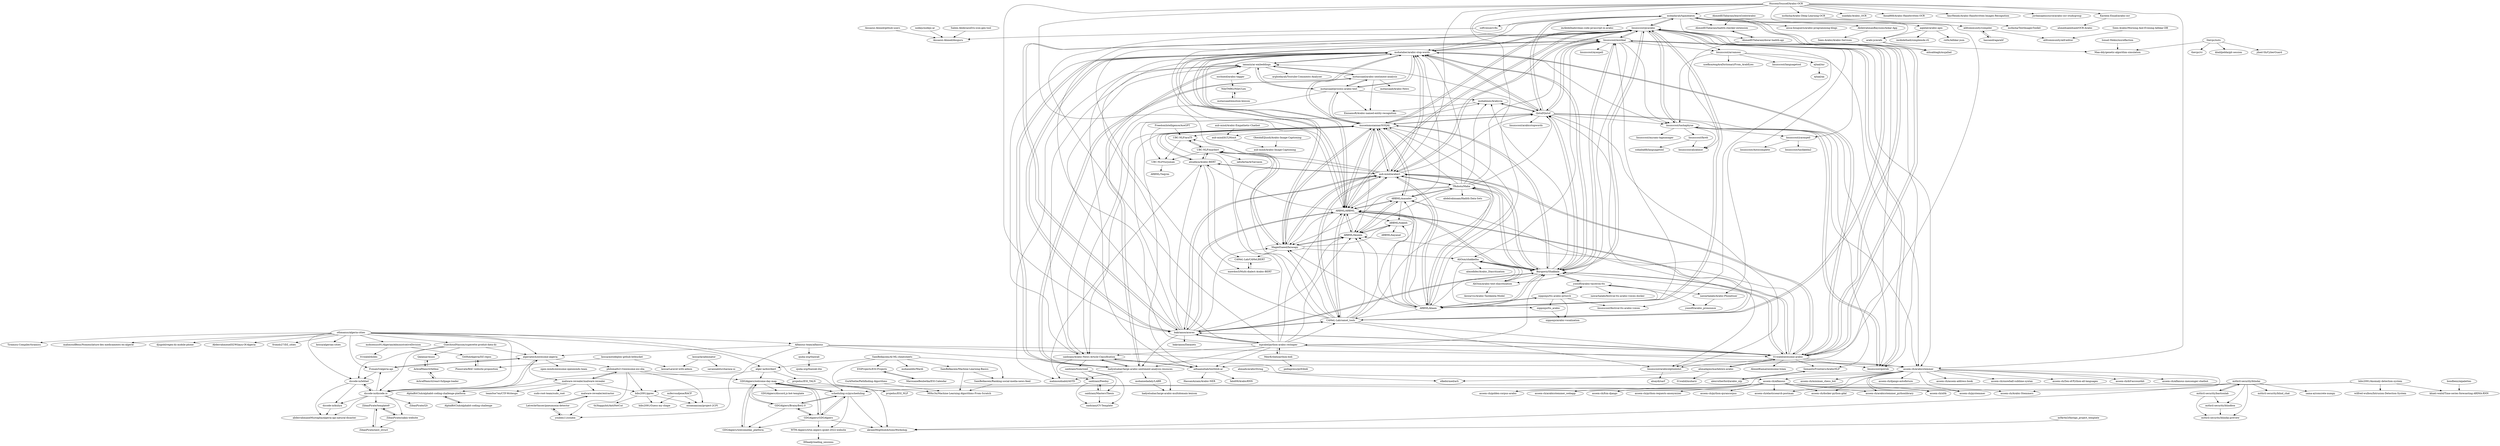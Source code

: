 digraph G {
"softvenue/i18n" -> "Aissaoui-Ahmed/docguru"
"motazsaad/arabic-sentiment-analysis" -> "iamaziz/ar-embeddings"
"motazsaad/arabic-sentiment-analysis" -> "hadyelsahar/large-arabic-sentiment-analysis-resouces"
"motazsaad/arabic-sentiment-analysis" -> "motazsaad/Arabic-News"
"motazsaad/arabic-sentiment-analysis" -> "EmnamoR/Arabic-named-entity-recognition"
"motazsaad/arabic-sentiment-analysis" -> "motazsaad/process-arabic-text"
"Fcmam5/algeria-api" -> "algeriatech/awesome-algeria"
"Fcmam5/algeria-api" -> "dzcode-io/leblad"
"linuxscout/pyarabic" -> "linuxscout/mishkal"
"linuxscout/pyarabic" -> "mohataher/arabic-stop-words"
"linuxscout/pyarabic" -> "01walid/awesome-arabic"
"linuxscout/pyarabic" -> "linuxscout/tashaphyne"
"linuxscout/pyarabic" -> "aub-mind/arabert"
"linuxscout/pyarabic" -> "ARBML/ARBML"
"linuxscout/pyarabic" -> "husseinmozannar/SOQAL"
"linuxscout/pyarabic" -> "CAMeL-Lab/camel_tools"
"linuxscout/pyarabic" -> "Barqawiz/Shakkala"
"linuxscout/pyarabic" -> "linuxscout/qutrub"
"linuxscout/pyarabic" -> "bakrianoo/aravec"
"linuxscout/pyarabic" -> "ARBML/klaam"
"linuxscout/pyarabic" -> "mobadarah/tajmeeaton"
"linuxscout/pyarabic" -> "linuxscout/arramooz"
"linuxscout/pyarabic" -> "adhaamehab/textblob-ar"
"husseinmozannar/SOQAL" -> "aub-mind/arabert"
"husseinmozannar/SOQAL" -> "alisafaya/Arabic-BERT"
"husseinmozannar/SOQAL" -> "Qutuf/Qutuf"
"husseinmozannar/SOQAL" -> "mohataher/arabic-stop-words"
"husseinmozannar/SOQAL" -> "Barqawiz/Shakkala"
"husseinmozannar/SOQAL" -> "mohabmes/Arabycia"
"husseinmozannar/SOQAL" -> "MagedSaeed/farasapy"
"husseinmozannar/SOQAL" -> "ARBML/ARBML"
"husseinmozannar/SOQAL" -> "aub-mind/hULMonA"
"husseinmozannar/SOQAL" -> "linuxscout/pyarabic"
"husseinmozannar/SOQAL" -> "saidziani/Arabic-News-Article-Classification"
"husseinmozannar/SOQAL" -> "motazsaad/process-arabic-text"
"husseinmozannar/SOQAL" -> "ARBML/tkseem"
"husseinmozannar/SOQAL" -> "ARBML/masader"
"husseinmozannar/SOQAL" -> "UBC-NLP/araT5"
"linuxscout/mishkal" -> "linuxscout/pyarabic"
"linuxscout/mishkal" -> "linuxscout/qutrub"
"linuxscout/mishkal" -> "Barqawiz/Shakkala"
"linuxscout/mishkal" -> "AliOsm/arabic-text-diacritization"
"linuxscout/mishkal" -> "linuxscout/tashaphyne"
"linuxscout/mishkal" -> "linuxscout/yaraspell"
"linuxscout/mishkal" -> "Qutuf/Qutuf"
"linuxscout/mishkal" -> "linuxscout/ayaspell"
"linuxscout/mishkal" -> "AliOsm/shakkelha"
"linuxscout/mishkal" -> "mohataher/arabic-stop-words"
"linuxscout/mishkal" -> "ARBML/ARBML"
"linuxscout/mishkal" -> "linuxscout/arramooz"
"linuxscout/mishkal" -> "assem-ch/arabicstemmer"
"linuxscout/mishkal" -> "linuxscout/festival-tts-arabic-voices"
"linuxscout/mishkal" -> "nawarhalabi/Arabic-Phonetiser"
"Barqawiz/Shakkala" -> "AliOsm/shakkelha"
"Barqawiz/Shakkala" -> "mohataher/arabic-stop-words"
"Barqawiz/Shakkala" -> "husseinmozannar/SOQAL"
"Barqawiz/Shakkala" -> "Qutuf/Qutuf"
"Barqawiz/Shakkala" -> "ARBML/ARBML"
"Barqawiz/Shakkala" -> "AliOsm/arabic-text-diacritization"
"Barqawiz/Shakkala" -> "linuxscout/mishkal"
"Barqawiz/Shakkala" -> "yoosif0/arabic-tacotron-tts"
"Barqawiz/Shakkala" -> "01walid/awesome-arabic"
"Barqawiz/Shakkala" -> "linuxscout/pyarabic"
"Barqawiz/Shakkala" -> "mohabmes/Arabycia"
"Barqawiz/Shakkala" -> "bakrianoo/aravec"
"Barqawiz/Shakkala" -> "ARBML/klaam"
"Barqawiz/Shakkala" -> "aub-mind/arabert"
"Barqawiz/Shakkala" -> "TRoboto/Maha"
"adhaamehab/textblob-ar" -> "saidziani/Arabic-News-Article-Classification"
"adhaamehab/textblob-ar" -> "HassanAzzam/Arabic-NER"
"adhaamehab/textblob-ar" -> "fahd09/ArabicRNN"
"ARBML/ARBML" -> "aub-mind/arabert"
"ARBML/ARBML" -> "CAMeL-Lab/camel_tools"
"ARBML/ARBML" -> "ARBML/tkseem"
"ARBML/ARBML" -> "ARBML/masader"
"ARBML/ARBML" -> "bakrianoo/aravec"
"ARBML/ARBML" -> "husseinmozannar/SOQAL"
"ARBML/ARBML" -> "mohataher/arabic-stop-words"
"ARBML/ARBML" -> "Barqawiz/Shakkala"
"ARBML/ARBML" -> "01walid/awesome-arabic"
"ARBML/ARBML" -> "ARBML/klaam"
"ARBML/ARBML" -> "linuxscout/pyarabic"
"ARBML/ARBML" -> "MagedSaeed/farasapy"
"ARBML/ARBML" -> "ARBML/tnkeeh"
"ARBML/ARBML" -> "alisafaya/Arabic-BERT"
"ARBML/ARBML" -> "linuxscout/mishkal"
"CAMeL-Lab/camel_tools" -> "aub-mind/arabert"
"CAMeL-Lab/camel_tools" -> "ARBML/ARBML"
"CAMeL-Lab/camel_tools" -> "bakrianoo/aravec"
"CAMeL-Lab/camel_tools" -> "linuxscout/pyarabic"
"CAMeL-Lab/camel_tools" -> "MagedSaeed/farasapy"
"CAMeL-Lab/camel_tools" -> "mohataher/arabic-stop-words"
"CAMeL-Lab/camel_tools" -> "ARBML/tkseem"
"CAMeL-Lab/camel_tools" -> "ARBML/masader"
"CAMeL-Lab/camel_tools" -> "husseinmozannar/SOQAL"
"CAMeL-Lab/camel_tools" -> "Qutuf/Qutuf"
"CAMeL-Lab/camel_tools" -> "01walid/awesome-arabic"
"CAMeL-Lab/camel_tools" -> "Barqawiz/Shakkala"
"CAMeL-Lab/camel_tools" -> "linuxscout/arabicnlptoolslist"
"CAMeL-Lab/camel_tools" -> "linuxscout/mishkal"
"CAMeL-Lab/camel_tools" -> "UBC-NLP/marbert"
"philomath213/awesome-esi-sba" -> "malware-revealer/malware-revealer"
"philomath213/awesome-esi-sba" -> "bibs2091/pprec"
"philomath213/awesome-esi-sba" -> "ossamaazzaz/project-2CPI"
"philomath213/awesome-esi-sba" -> "youben11/youbix"
"philomath213/awesome-esi-sba" -> "GDGAlgiers/welcome-day-map"
"kossa/laradminator" -> "kossa/Laravel-with-admin"
"kossa/laradminator" -> "savannabits/charaza-ui" ["e"=1]
"linuxscout/arabicnlptoolslist" -> "alsaydi/sarf"
"bakrianoo/aravec" -> "aub-mind/arabert"
"bakrianoo/aravec" -> "mohataher/arabic-stop-words"
"bakrianoo/aravec" -> "ARBML/ARBML"
"bakrianoo/aravec" -> "CAMeL-Lab/camel_tools"
"bakrianoo/aravec" -> "iamaziz/ar-embeddings"
"bakrianoo/aravec" -> "linuxscout/pyarabic"
"bakrianoo/aravec" -> "Barqawiz/Shakkala"
"bakrianoo/aravec" -> "husseinmozannar/SOQAL"
"bakrianoo/aravec" -> "ARBML/tkseem"
"bakrianoo/aravec" -> "MagedSaeed/farasapy"
"bakrianoo/aravec" -> "01walid/awesome-arabic"
"bakrianoo/aravec" -> "hadyelsahar/large-arabic-sentiment-analysis-resouces"
"bakrianoo/aravec" -> "alisafaya/Arabic-BERT"
"bakrianoo/aravec" -> "mpcabd/python-arabic-reshaper"
"bakrianoo/aravec" -> "bakrianoo/Datasets"
"ObeidaElJundi/Arabic-Image-Captioning" -> "aub-mind/Arabic-Image-Captioning"
"AliOsm/shakkelha" -> "AliOsm/arabic-text-diacritization"
"AliOsm/shakkelha" -> "almodhfer/Arabic_Diacritization"
"AliOsm/shakkelha" -> "Barqawiz/Shakkala"
"AliOsm/shakkelha" -> "nipponjo/tts_arabic"
"yoosif0/arabic-tacotron-tts" -> "nawarhalabi/Arabic-Phonetiser"
"yoosif0/arabic-tacotron-tts" -> "nipponjo/tts-arabic-pytorch"
"yoosif0/arabic-tacotron-tts" -> "yoosif0/arabic_pronounce"
"yoosif0/arabic-tacotron-tts" -> "Barqawiz/Shakkala"
"yoosif0/arabic-tacotron-tts" -> "nawarhalabi/festival-tts-arabic-voices-docker"
"alexrutherford/arabic_nlp" -> "SemanticFrontiers/ArabicNLP"
"saidziani/Sumrized" -> "saidziani/MastersThesis"
"saidziani/Sumrized" -> "saidziani/CV-Template"
"saidziani/Sumrized" -> "saidziani/Feedny"
"saidziani/MastersThesis" -> "saidziani/CV-Template"
"saidziani/MastersThesis" -> "saidziani/Feedny"
"mohabmes/Arabycia" -> "Qutuf/Qutuf"
"mohabmes/Arabycia" -> "EmnamoR/Arabic-named-entity-recognition"
"AliOsm/arabic-text-diacritization" -> "AliOsm/shakkelha"
"AliOsm/arabic-text-diacritization" -> "Anwarvic/Arabic-Tashkeela-Model"
"ejtaal/mr" -> "ejtaal/aa"
"youben11/youbix" -> "LatrecheYasser/pneumonia-detector"
"saidziani/Arabic-News-Article-Classification" -> "adhaamehab/textblob-ar"
"saidziani/Arabic-News-Article-Classification" -> "saidziani/Sumrized"
"saidziani/Arabic-News-Article-Classification" -> "iamaziz/ar-embeddings"
"saidziani/Arabic-News-Article-Classification" -> "hadyelsahar/large-arabic-sentiment-analysis-resouces"
"saidziani/Arabic-News-Article-Classification" -> "saidziani/Feedny"
"aub-mind/hULMonA" -> "aub-mind/Arabic-Image-Captioning"
"Qutuf/Qutuf" -> "mohabmes/Arabycia"
"Qutuf/Qutuf" -> "husseinmozannar/SOQAL"
"Qutuf/Qutuf" -> "Barqawiz/Shakkala"
"Qutuf/Qutuf" -> "linuxscout/arabicstopwords"
"Qutuf/Qutuf" -> "mohataher/arabic-stop-words"
"Qutuf/Qutuf" -> "linuxscout/tashaphyne"
"Qutuf/Qutuf" -> "saidziani/Arabic-News-Article-Classification"
"Qutuf/Qutuf" -> "iamaziz/ar-embeddings"
"Qutuf/Qutuf" -> "linuxscout/arabicnlptoolslist"
"Qutuf/Qutuf" -> "linuxscout/qutrub"
"Qutuf/Qutuf" -> "linuxscout/mishkal"
"Qutuf/Qutuf" -> "SemanticFrontiers/ArabicNLP"
"Qutuf/Qutuf" -> "adhaamehab/textblob-ar"
"Qutuf/Qutuf" -> "mobadarah/tajmeeaton"
"saidziani/Feedny" -> "saidziani/MastersThesis"
"saidziani/Feedny" -> "saidziani/CV-Template"
"malware-revealer/malware-revealer" -> "philomath213/awesome-esi-sba"
"malware-revealer/malware-revealer" -> "malware-revealer/extractor"
"malware-revealer/malware-revealer" -> "sudo-root-team/sudo_root"
"malware-revealer/malware-revealer" -> "bibs2091/pprec"
"malware-revealer/malware-revealer" -> "AlphaBitClub/alphabit-coding-challenge-platform"
"malware-revealer/malware-revealer" -> "team0se7en/CTF-Writeups" ["e"=1]
"hassandraga/alif" -> "alifcommunity/compiler"
"LatrecheYasser/pneumonia-detector" -> "malware-revealer/extractor"
"LatrecheYasser/pneumonia-detector" -> "youben11/youbix"
"aub-mind/arabert" -> "husseinmozannar/SOQAL"
"aub-mind/arabert" -> "ARBML/ARBML"
"aub-mind/arabert" -> "CAMeL-Lab/camel_tools"
"aub-mind/arabert" -> "bakrianoo/aravec"
"aub-mind/arabert" -> "mohataher/arabic-stop-words"
"aub-mind/arabert" -> "MagedSaeed/farasapy"
"aub-mind/arabert" -> "alisafaya/Arabic-BERT"
"aub-mind/arabert" -> "linuxscout/pyarabic"
"aub-mind/arabert" -> "UBC-NLP/marbert"
"aub-mind/arabert" -> "TRoboto/Maha"
"aub-mind/arabert" -> "UBC-NLP/araT5"
"aub-mind/arabert" -> "Barqawiz/Shakkala"
"aub-mind/arabert" -> "ARBML/klaam"
"aub-mind/arabert" -> "01walid/awesome-arabic"
"aub-mind/arabert" -> "Qutuf/Qutuf"
"HusseinYoussef/Arabic-OCR" -> "msfasha/Arabic-Deep-Learning-OCR"
"HusseinYoussef/Arabic-OCR" -> "Kareem-Emad/arabic-ocr"
"HusseinYoussef/Arabic-OCR" -> "maidaly/Arabic_OCR"
"HusseinYoussef/Arabic-OCR" -> "ARBML/ARBML"
"HusseinYoussef/Arabic-OCR" -> "Anna868/Arabic-Handwritten-OCR"
"HusseinYoussef/Arabic-OCR" -> "bakrianoo/aravec"
"HusseinYoussef/Arabic-OCR" -> "01walid/awesome-arabic"
"HusseinYoussef/Arabic-OCR" -> "AmrHendy/Arabic-Handwritten-Images-Recognition"
"HusseinYoussef/Arabic-OCR" -> "aub-mind/arabert"
"HusseinYoussef/Arabic-OCR" -> "mobadarah/tajmeeaton"
"HusseinYoussef/Arabic-OCR" -> "jordanopensource/arabic-ocr-studygroup"
"HusseinYoussef/Arabic-OCR" -> "ARBML/klaam"
"HusseinYoussef/Arabic-OCR" -> "linuxscout/mishkal"
"HusseinYoussef/Arabic-OCR" -> "assem-ch/arabicstemmer"
"AlphaBitClub/alphabit-coding-challenge" -> "AlphaBitClub/alphabit-coding-challenge-platform"
"AlphaBitClub/alphabit-coding-challenge-platform" -> "AlphaBitClub/alphabit-coding-challenge"
"othmanus/algeria-cities" -> "algeriatech/awesome-algeria"
"othmanus/algeria-cities" -> "dzcode-io/dzcode.io"
"othmanus/algeria-cities" -> "Fcmam5/algeria-api"
"othmanus/algeria-cities" -> "mohsenuss91/AlgerianAdministrativeDivision"
"othmanus/algeria-cities" -> "alger-ia/dziribert"
"othmanus/algeria-cities" -> "dzcode-io/leblad"
"othmanus/algeria-cities" -> "GuechoudNassim/superette-produit-data-dz"
"othmanus/algeria-cities" -> "Alfanous-team/alfanous"
"othmanus/algeria-cities" -> "Tiramisu-Compiler/tiramisu" ["e"=1]
"othmanus/algeria-cities" -> "mahmoudBens/Nomenclature-des-medicaments-en-algerie"
"othmanus/algeria-cities" -> "djugold/regex-dz-mobile-phone"
"othmanus/algeria-cities" -> "AbderrahmeneDZ/Wilaya-Of-Algeria"
"othmanus/algeria-cities" -> "fromdz27/DZ_cities"
"othmanus/algeria-cities" -> "scheduling-cc/pyscheduling"
"othmanus/algeria-cities" -> "kossa/algerian-cities"
"linuxscout/fareh" -> "sohaibafifi/languagetool"
"linuxscout/fareh" -> "linuxscout/alyahmor"
"mohsenuss91/AlgerianAdministrativeDivision" -> "01walid/dzlibs"
"mohsenuss91/AlgerianAdministrativeDivision" -> "GitHubAlgeria/DZ-repos"
"kossa/autodeploy-github-bitbucket" -> "Pinnovate/BAC-website-proposition"
"kossa/autodeploy-github-bitbucket" -> "kossa/Laravel-with-admin"
"Ismail-Mekni/mxreflection" -> "Maa-ddy/genetic-algorithm-simulation"
"alifcommunity/compiler" -> "hassandraga/alif"
"alifcommunity/compiler" -> "alifcommunity/alif-editor"
"MagedSaeed/farasapy" -> "ARBML/tkseem"
"MagedSaeed/farasapy" -> "UBC-NLP/marbert"
"MagedSaeed/farasapy" -> "husseinmozannar/SOQAL"
"MagedSaeed/farasapy" -> "aub-mind/arabert"
"MagedSaeed/farasapy" -> "ARBML/tnkeeh"
"MagedSaeed/farasapy" -> "mohataher/arabic-stop-words"
"MagedSaeed/farasapy" -> "CAMeL-Lab/CAMeLBERT"
"MagedSaeed/farasapy" -> "AliOsm/shakkelha"
"ARBML/tkseem" -> "ARBML/tnkeeh"
"ARBML/tkseem" -> "MagedSaeed/farasapy"
"ARBML/tkseem" -> "ARBML/ARBML"
"ARBML/tkseem" -> "ARBML/masader"
"mawdoo3/Multi-dialect-Arabic-BERT" -> "CAMeL-Lab/CAMeLBERT"
"dzcode-io/dzcode.io" -> "dzcode-io/leblad"
"dzcode-io/dzcode.io" -> "dzcode-io/kuliya"
"dzcode-io/dzcode.io" -> "ZibanPirate/l2t"
"dzcode-io/dzcode.io" -> "ZibanPirate/zakiii-website"
"dzcode-io/dzcode.io" -> "Fcmam5/algeria-api"
"dzcode-io/dzcode.io" -> "ZibanPirate/template9"
"dzcode-io/dzcode.io" -> "abderrahmaneMustapha/algeria-api-natural-disaster"
"dzcode-io/dzcode.io" -> "algeriatech/awesome-algeria"
"bibs2091/Anomaly-detection-system" -> "khiati-walid/Time-series-forecasting-ARIMA-RNN"
"bibs2091/Anomaly-detection-system" -> "bibs2091/pprec"
"bibs2091/Anomaly-detection-system" -> "wilfred-wulbou/Intrusion-Detection-System"
"dzcode-io/leblad" -> "abderrahmaneMustapha/algeria-api-natural-disaster"
"dzcode-io/leblad" -> "dzcode-io/dzcode.io"
"dzcode-io/leblad" -> "dzcode-io/kuliya"
"alisafaya/Arabic-BERT" -> "husseinmozannar/SOQAL"
"alisafaya/Arabic-BERT" -> "mawdoo3/Multi-dialect-Arabic-BERT"
"alisafaya/Arabic-BERT" -> "aub-mind/arabert"
"alisafaya/Arabic-BERT" -> "mahmoudnabil/ASTD"
"alisafaya/Arabic-BERT" -> "UBC-NLP/marbert"
"alisafaya/Arabic-BERT" -> "CAMeL-Lab/CAMeLBERT"
"ARBML/tnkeeh" -> "ARBML/tkseem"
"ARBML/tnkeeh" -> "ARBML/bayanat"
"msfasha/Arabic-Deep-Learning-OCR" -> "msfasha/TextImagesToolkit"
"AbdelrahmanBayoumi/Azkar-App" -> "Seen-Arabic/Arabic-Services"
"projeduc/ESI_TALN" -> "projeduc/ESI_NLP"
"Salem-Abderaouf/rn-icon-gen-tool" -> "Aissaoui-Ahmed/docguru"
"Kareem-Emad/arabic-ocr" -> "ahmedsaeedsaid/OCR-Arabic"
"ZibanPirate/template9" -> "ZibanPirate/nest_struct"
"ZibanPirate/template9" -> "ZibanPirate/zakiii-website"
"ahmadajmi/markdown-arabic" -> "elkebirmed/arli"
"ahmadajmi/markdown-arabic" -> "01walid/muharir" ["e"=1]
"ahmadajmi/markdown-arabic" -> "01walid/awesome-arabic"
"Aissaoui-Ahmed/github-users" -> "Aissaoui-Ahmed/docguru"
"mohamedadaly/LABR" -> "hadyelsahar/large-arabic-multidomain-lexicon"
"malware-revealer/extractor" -> "LatrecheYasser/pneumonia-detector"
"AchrafHamrit/react-fullpage-loader" -> "AchrafHamrit/tellme"
"AchrafHamrit/tellme" -> "Qalamar/muzz"
"AchrafHamrit/tellme" -> "AchrafHamrit/react-fullpage-loader"
"ZibanPirate/zakiii-website" -> "ZibanPirate/template9"
"ZibanPirate/zakiii-website" -> "ZibanPirate/nest_struct"
"Qalamar/muzz" -> "AchrafHamrit/tellme"
"TRoboto/Maha" -> "ARBML/masader"
"TRoboto/Maha" -> "aub-mind/arabert"
"TRoboto/Maha" -> "Barqawiz/Shakkala"
"TRoboto/Maha" -> "husseinmozannar/SOQAL"
"TRoboto/Maha" -> "Qutuf/Qutuf"
"TRoboto/Maha" -> "ARBML/tkseem"
"TRoboto/Maha" -> "MagedSaeed/farasapy"
"TRoboto/Maha" -> "ARBML/ARBML"
"TRoboto/Maha" -> "linuxscout/mishkal"
"TRoboto/Maha" -> "ARBML/klaam"
"TRoboto/Maha" -> "mohataher/arabic-stop-words"
"TRoboto/Maha" -> "mohabmes/Arabycia"
"TRoboto/Maha" -> "abdelrahmaan/Hadith-Data-Sets" ["e"=1]
"aqeelat/arabic-apis" -> "imAbdelhadi/simplemde-rtl"
"aqeelat/arabic-apis" -> "arabi-js/arabi"
"aqeelat/arabic-apis" -> "rn0x/Adhkar-json" ["e"=1]
"AhmedElTabarani/learnGodotArabic" -> "AhmedElTabarani/hadith-checker-extension"
"Pinnovate/BAC-website-proposition" -> "GitHubAlgeria/DZ-repos"
"ARBML/klaam" -> "nipponjo/tts-arabic-pytorch"
"ARBML/klaam" -> "ARBML/ARBML"
"ARBML/klaam" -> "ARBML/tkseem"
"ARBML/klaam" -> "yoosif0/arabic-tacotron-tts"
"ARBML/klaam" -> "linuxscout/pyarabic"
"ARBML/klaam" -> "Barqawiz/Shakkala"
"ARBML/klaam" -> "ARBML/masader"
"ARBML/klaam" -> "aub-mind/arabert"
"ARBML/klaam" -> "husseinmozannar/SOQAL"
"ARBML/klaam" -> "AliOsm/shakkelha"
"ARBML/klaam" -> "TRoboto/Maha"
"ARBML/klaam" -> "CAMeL-Lab/camel_tools"
"ARBML/klaam" -> "MagedSaeed/farasapy"
"ARBML/klaam" -> "ARBML/tnkeeh"
"ARBML/klaam" -> "linuxscout/mishkal"
"mobadarah/tajmeeaton" -> "arabi-js/arabi"
"mobadarah/tajmeeaton" -> "01walid/awesome-arabic"
"mobadarah/tajmeeaton" -> "aissa-bouguern/arabic-programming-blogs"
"mobadarah/tajmeeaton" -> "AbdelrahmanBayoumi/Azkar-App"
"mobadarah/tajmeeaton" -> "Qutuf/Qutuf"
"mobadarah/tajmeeaton" -> "linuxscout/pyarabic"
"mobadarah/tajmeeaton" -> "aqeelat/arabic-apis"
"mobadarah/tajmeeaton" -> "AhmedElTabarani/hadith-checker-extension"
"mobadarah/tajmeeaton" -> "AhmedElTabarani/dorar-hadith-api"
"mobadarah/tajmeeaton" -> "softvenue/i18n"
"mobadarah/tajmeeaton" -> "ARBML/ARBML"
"mobadarah/tajmeeaton" -> "mhsabbagh/mujallad"
"mobadarah/tajmeeaton" -> "alifcommunity/compiler"
"mobadarah/tajmeeaton" -> "mohataher/arabic-stop-words"
"mobadarah/tajmeeaton" -> "imAbdelhadi/clean-code-javascript-in-arabic"
"UBC-NLP/marbert" -> "UBC-NLP/araT5"
"UBC-NLP/marbert" -> "MagedSaeed/farasapy"
"UBC-NLP/marbert" -> "iabufarha/ArSarcasm"
"UBC-NLP/marbert" -> "UBC-NLP/turjuman"
"UBC-NLP/marbert" -> "alisafaya/Arabic-BERT"
"miferroudjene/RACF" -> "ossamaazzaz/project-2CPI"
"miferroudjene/RACF" -> "bibs2091/Guess-my-shape"
"CAMeL-Lab/CAMeLBERT" -> "mawdoo3/Multi-dialect-Arabic-BERT"
"ARBML/masader" -> "ARBML/ARBML"
"ARBML/masader" -> "ARBML/tkseem"
"ARBML/masader" -> "linuxscout/arabicnlptoolslist"
"ARBML/masader" -> "TRoboto/Maha"
"ARBML/masader" -> "husseinmozannar/SOQAL"
"ARBML/masader" -> "mohataher/arabic-stop-words"
"ARBML/masader" -> "ARBML/tnkeeh"
"bibs2091/pprec" -> "ossamaazzaz/project-2CPI"
"bibs2091/pprec" -> "bibs2091/Guess-my-shape"
"bibs2091/pprec" -> "th3happybit/AntiNetCut"
"nawarhalabi/Arabic-Phonetiser" -> "yoosif0/arabic_pronounce"
"hadyelsahar/large-arabic-sentiment-analysis-resouces" -> "iamaziz/ar-embeddings"
"hadyelsahar/large-arabic-sentiment-analysis-resouces" -> "mohamedadaly/LABR"
"hadyelsahar/large-arabic-sentiment-analysis-resouces" -> "hadyelsahar/large-arabic-multidomain-lexicon"
"hadyelsahar/large-arabic-sentiment-analysis-resouces" -> "mahmoudnabil/ASTD"
"hadyelsahar/large-arabic-sentiment-analysis-resouces" -> "motazsaad/arabic-sentiment-analysis"
"hadyelsahar/large-arabic-sentiment-analysis-resouces" -> "mohataher/arabic-stop-words"
"hadyelsahar/large-arabic-sentiment-analysis-resouces" -> "saidziani/Arabic-News-Article-Classification"
"arabi-js/arabi" -> "Maa-ddy/genetic-algorithm-simulation"
"arabi-js/arabi" -> "mhsabbagh/mujallad"
"bondbenz/aipalettes" -> "khiati-walid/Time-series-forecasting-ARIMA-RNN"
"aub-mind/Arabic-Empathetic-Chatbot" -> "aub-mind/hULMonA"
"linuxscout/yaraspell" -> "linuxscout/tashkeela2"
"linuxscout/yaraspell" -> "linuxscout/Autocomplete"
"nodejs/nodejs-ar" -> "Aissaoui-Ahmed/docguru"
"dzcode-io/kuliya" -> "abderrahmaneMustapha/algeria-api-natural-disaster"
"01walid/awesome-arabic" -> "linuxscout/pyarabic"
"01walid/awesome-arabic" -> "mohataher/arabic-stop-words"
"01walid/awesome-arabic" -> "assem-ch/arabicstemmer"
"01walid/awesome-arabic" -> "ARBML/ARBML"
"01walid/awesome-arabic" -> "mobadarah/tajmeeaton"
"01walid/awesome-arabic" -> "Barqawiz/Shakkala"
"01walid/awesome-arabic" -> "ahmadajmi/markdown-arabic"
"01walid/awesome-arabic" -> "SemanticFrontiers/ArabicNLP"
"01walid/awesome-arabic" -> "linuxscout/arabicnlptoolslist"
"01walid/awesome-arabic" -> "linuxscout/qutrub"
"01walid/awesome-arabic" -> "AhmedKamal/awesome-Islam" ["e"=1]
"01walid/awesome-arabic" -> "bakrianoo/aravec"
"01walid/awesome-arabic" -> "aub-mind/arabert"
"01walid/awesome-arabic" -> "mpcabd/python-arabic-reshaper"
"01walid/awesome-arabic" -> "ARBML/tkseem"
"mithril-security/blindai" -> "mithril-security/bastionlab"
"mithril-security/blindai" -> "mithril-security/blindai-preview"
"mithril-security/blindai" -> "mithril-security/blindbox"
"mithril-security/blindai" -> "mithril-security/blind_chat"
"mithril-security/blindai" -> "scheduling-cc/pyscheduling"
"mithril-security/blindai" -> "akram09/githubActionsWorkshop"
"mithril-security/blindai" -> "zama-ai/concrete-numpy" ["e"=1]
"AhmedElTabarani/dorar-hadith-api" -> "AhmedElTabarani/hadith-checker-extension"
"AhmedElTabarani/dorar-hadith-api" -> "linuxscout/alyahmor"
"UBC-NLP/turjuman" -> "ARBML/Taqyim"
"assem-ch/arabicstemmer" -> "assem-ch/snowball-sublime-syntax"
"assem-ch/arabicstemmer" -> "assem-ch/Zen-of-Python-all-languages"
"assem-ch/arabicstemmer" -> "assem-ch/alfanous"
"assem-ch/arabicstemmer" -> "assem-ch/drf-accountkit"
"assem-ch/arabicstemmer" -> "assem-ch/alfanous-messenger-chatbot"
"assem-ch/arabicstemmer" -> "assem-ch/arabicstemmer_pythonlibrary"
"assem-ch/arabicstemmer" -> "assem-ch/nltk"
"assem-ch/arabicstemmer" -> "assem-ch/pystemmer"
"assem-ch/arabicstemmer" -> "assem-ch/Arabic-Stemmers"
"assem-ch/arabicstemmer" -> "assem-ch/minimax_chess_bot"
"assem-ch/arabicstemmer" -> "assem-ch/golden-corpus-arabic"
"assem-ch/arabicstemmer" -> "assem-ch/elasticsearch-postman"
"assem-ch/arabicstemmer" -> "assem-ch/django-autofixture"
"assem-ch/arabicstemmer" -> "assem-ch/docker-python-gdal"
"assem-ch/arabicstemmer" -> "assem-ch/assem-address-book"
"alger-ia/dziribert" -> "projeduc/ESI_TALN"
"alger-ia/dziribert" -> "dzcode-io/dzcode.io"
"alger-ia/dziribert" -> "GDGAlgiers/welcome-day-map"
"Alfanous-team/alfanous" -> "assem-ch/arabicstemmer"
"Alfanous-team/alfanous" -> "assem-ch/alfanous"
"Alfanous-team/alfanous" -> "algeriatech/awesome-algeria"
"Alfanous-team/alfanous" -> "ojuba-org/thawab"
"Alfanous-team/alfanous" -> "youben11/youbix"
"Alfanous-team/alfanous" -> "01walid/awesome-arabic"
"mpcabd/python-arabic-reshaper" -> "MeirKriheli/python-bidi"
"mpcabd/python-arabic-reshaper" -> "01walid/awesome-arabic"
"mpcabd/python-arabic-reshaper" -> "CAMeL-Lab/camel_tools"
"mpcabd/python-arabic-reshaper" -> "bakrianoo/aravec"
"mpcabd/python-arabic-reshaper" -> "linuxscout/pyarabic"
"mpcabd/python-arabic-reshaper" -> "linuxscout/mishkal"
"mpcabd/python-arabic-reshaper" -> "Barqawiz/Shakkala"
"mpcabd/python-arabic-reshaper" -> "ARBML/ARBML"
"mpcabd/python-arabic-reshaper" -> "ARBML/tkseem"
"mpcabd/python-arabic-reshaper" -> "assem-ch/arabicstemmer"
"mpcabd/python-arabic-reshaper" -> "mohataher/arabic-stop-words"
"mpcabd/python-arabic-reshaper" -> "husseinmozannar/SOQAL"
"mpcabd/python-arabic-reshaper" -> "saidziani/Arabic-News-Article-Classification"
"mpcabd/python-arabic-reshaper" -> "hadyelsahar/large-arabic-sentiment-analysis-resouces"
"mpcabd/python-arabic-reshaper" -> "adhaamehab/textblob-ar"
"UBC-NLP/araT5" -> "UBC-NLP/marbert"
"UBC-NLP/araT5" -> "UBC-NLP/turjuman"
"GuechoudNassim/superette-produit-data-dz" -> "dzcode-io/leblad"
"GuechoudNassim/superette-produit-data-dz" -> "algeriatech/awesome-algeria"
"GuechoudNassim/superette-produit-data-dz" -> "dzcode-io/dzcode.io"
"GuechoudNassim/superette-produit-data-dz" -> "Qalamar/muzz"
"nschneid/arabic-tagger" -> "NileTMRG/NileULex"
"m0kr4n3/fastapi_project_template" -> "akram09/githubActionsWorkshop"
"linuxscout/qutrub" -> "linuxscout/tashaphyne"
"linuxscout/qutrub" -> "linuxscout/mishkal"
"assem-ch/alfanous" -> "assem-ch/docker-python-gdal"
"assem-ch/alfanous" -> "assem-ch/nltk"
"assem-ch/alfanous" -> "assem-ch/Arabic-Stemmers"
"assem-ch/alfanous" -> "assem-ch/python-qurancorpus"
"assem-ch/alfanous" -> "assem-ch/arabicstemmer_webapp"
"assem-ch/alfanous" -> "assem-ch/fcm-django"
"assem-ch/alfanous" -> "assem-ch/golden-corpus-arabic"
"assem-ch/alfanous" -> "assem-ch/elasticsearch-postman"
"assem-ch/alfanous" -> "assem-ch/pystemmer"
"assem-ch/alfanous" -> "assem-ch/python-requests-anonymizer"
"assem-ch/alfanous" -> "assem-ch/arabicstemmer_pythonlibrary"
"GDGAlgiers/welcome-day-map" -> "GDGAlgiers/welcomeday_platform"
"GDGAlgiers/welcome-day-map" -> "GDGAlgiers/BrainyBot2.0"
"GDGAlgiers/welcome-day-map" -> "scheduling-cc/pyscheduling"
"GDGAlgiers/welcome-day-map" -> "GDGAlgiers/GDGAlgiers"
"GDGAlgiers/welcome-day-map" -> "GDGAlgiers/discord.js-bot-template"
"GDGAlgiers/welcome-day-map" -> "akram09/githubActionsWorkshop"
"GDGAlgiers/BrainyBot2.0" -> "GDGAlgiers/welcome-day-map"
"GDGAlgiers/BrainyBot2.0" -> "GDGAlgiers/welcomeday_platform"
"GDGAlgiers/BrainyBot2.0" -> "GDGAlgiers/GDGAlgiers"
"GDGAlgiers/BrainyBot2.0" -> "scheduling-cc/pyscheduling"
"GDGAlgiers/GDGAlgiers" -> "GDGAlgiers/welcome-day-map"
"GDGAlgiers/GDGAlgiers" -> "GDGAlgiers/welcomeday_platform"
"GDGAlgiers/GDGAlgiers" -> "GDGAlgiers/BrainyBot2.0"
"GDGAlgiers/GDGAlgiers" -> "akram09/githubActionsWorkshop"
"GDGAlgiers/GDGAlgiers" -> "scheduling-cc/pyscheduling"
"GDGAlgiers/GDGAlgiers" -> "WTM-Algiers/wtm-algiers-qiskit-2022-website"
"GDGAlgiers/welcomeday_platform" -> "GDGAlgiers/welcome-day-map"
"WTM-Algiers/wtm-algiers-qiskit-2022-website" -> "IHIaadj/reading_sessions"
"mohataher/arabic-stop-words" -> "linuxscout/pyarabic"
"mohataher/arabic-stop-words" -> "iamaziz/ar-embeddings"
"mohataher/arabic-stop-words" -> "Barqawiz/Shakkala"
"mohataher/arabic-stop-words" -> "husseinmozannar/SOQAL"
"mohataher/arabic-stop-words" -> "aub-mind/arabert"
"mohataher/arabic-stop-words" -> "hadyelsahar/large-arabic-sentiment-analysis-resouces"
"mohataher/arabic-stop-words" -> "bakrianoo/aravec"
"mohataher/arabic-stop-words" -> "01walid/awesome-arabic"
"mohataher/arabic-stop-words" -> "adhaamehab/textblob-ar"
"mohataher/arabic-stop-words" -> "ARBML/ARBML"
"mohataher/arabic-stop-words" -> "saidziani/Arabic-News-Article-Classification"
"mohataher/arabic-stop-words" -> "linuxscout/tashaphyne"
"mohataher/arabic-stop-words" -> "Qutuf/Qutuf"
"mohataher/arabic-stop-words" -> "motazsaad/process-arabic-text"
"mohataher/arabic-stop-words" -> "MagedSaeed/farasapy"
"mithril-security/bastionlab" -> "mithril-security/blindai"
"mithril-security/bastionlab" -> "mithril-security/blindai-preview"
"mithril-security/bastionlab" -> "mithril-security/blindbox"
"GurkNathe/Pathfinding-Algorithms" -> "M0hc3n/Machine-Learning-Algorithms-From-Scratch"
"nipponjo/tts-arabic-pytorch" -> "nipponjo/tts_arabic"
"nipponjo/tts-arabic-pytorch" -> "yoosif0/arabic-tacotron-tts"
"nipponjo/tts-arabic-pytorch" -> "ARBML/klaam"
"nipponjo/tts-arabic-pytorch" -> "nipponjo/arabic-vocalization"
"nipponjo/tts-arabic-pytorch" -> "linuxscout/festival-tts-arabic-voices"
"GitHubAlgeria/DZ-repos" -> "Pinnovate/BAC-website-proposition"
"scheduling-cc/pyscheduling" -> "GDGAlgiers/welcome-day-map"
"scheduling-cc/pyscheduling" -> "akram09/githubActionsWorkshop"
"scheduling-cc/pyscheduling" -> "GDGAlgiers/BrainyBot2.0"
"scheduling-cc/pyscheduling" -> "WTM-Algiers/wtm-algiers-qiskit-2022-website"
"scheduling-cc/pyscheduling" -> "GDGAlgiers/GDGAlgiers"
"AhmedElTabarani/hadith-checker-extension" -> "AhmedElTabarani/dorar-hadith-api"
"NileTMRG/NileULex" -> "motazsaad/emotion-lexicon"
"ESIProjects/ESI-Projects" -> "MarouaneBenbetka/ESI-Calendar"
"SamBelkacem/AI-ML-cheatsheets" -> "SamBelkacem/Machine-Learning-Basics"
"SamBelkacem/AI-ML-cheatsheets" -> "M0hc3n/Machine-Learning-Algorithms-From-Scratch"
"SamBelkacem/AI-ML-cheatsheets" -> "alger-ia/dziribert"
"SamBelkacem/AI-ML-cheatsheets" -> "ESIProjects/ESI-Projects"
"SamBelkacem/AI-ML-cheatsheets" -> "mohaneddz/Wardi"
"SamBelkacem/AI-ML-cheatsheets" -> "SamBelkacem/Ranking-social-media-news-feed"
"mithril-security/blindbox" -> "mithril-security/blindai-preview"
"MarouaneBenbetka/ESI-Calendar" -> "ESIProjects/ESI-Projects"
"SamBelkacem/Ranking-social-media-news-feed" -> "M0hc3n/Machine-Learning-Algorithms-From-Scratch"
"SamBelkacem/Machine-Learning-Basics" -> "SamBelkacem/Ranking-social-media-news-feed"
"SamBelkacem/Machine-Learning-Basics" -> "M0hc3n/Machine-Learning-Algorithms-From-Scratch"
"FreedomIntelligence/AceGPT" -> "UBC-NLP/araT5"
"FreedomIntelligence/AceGPT" -> "UBC-NLP/turjuman"
"MeirKriheli/python-bidi" -> "mpcabd/python-arabic-reshaper"
"MeirKriheli/python-bidi" -> "pediapress/pyfribidi"
"ahmads/arabicString" -> "elkebirmed/arli"
"algeriatech/awesome-algeria" -> "Fcmam5/algeria-api"
"algeriatech/awesome-algeria" -> "philomath213/awesome-esi-sba"
"algeriatech/awesome-algeria" -> "dzcode-io/dzcode.io"
"algeriatech/awesome-algeria" -> "open-minds/awesome-openminds-team" ["e"=1]
"algeriatech/awesome-algeria" -> "malware-revealer/malware-revealer"
"linuxscout/arramooz" -> "assem-ch/arabicstemmer"
"linuxscout/arramooz" -> "usefksa/engAraDictionaryFrom_ArabEyes"
"linuxscout/arramooz" -> "ejtaal/mr"
"linuxscout/arramooz" -> "linuxscout/languagetool"
"linuxscout/arramooz" -> "linuxscout/tashaphyne"
"nipponjo/tts_arabic" -> "nipponjo/arabic-vocalization"
"iamaziz/ar-embeddings" -> "motazsaad/arabic-sentiment-analysis"
"iamaziz/ar-embeddings" -> "hadyelsahar/large-arabic-sentiment-analysis-resouces"
"iamaziz/ar-embeddings" -> "mahmoudnabil/ASTD"
"iamaziz/ar-embeddings" -> "motazsaad/process-arabic-text"
"iamaziz/ar-embeddings" -> "nschneid/arabic-tagger"
"iamaziz/ar-embeddings" -> "arghodayah/Youtube-Comments-Analyzer"
"iamaziz/ar-embeddings" -> "mohataher/arabic-stop-words"
"Seen-Arabic/Morning-And-Evening-Adhkar-DB" -> "alifcommunity/alif-editor"
"ojuba-org/thawab" -> "ojuba-org/thawab-lite"
"motazsaad/process-arabic-text" -> "iamaziz/ar-embeddings"
"motazsaad/process-arabic-text" -> "motazsaad/arabic-sentiment-analysis"
"motazsaad/process-arabic-text" -> "mohabmes/Arabycia"
"motazsaad/process-arabic-text" -> "EmnamoR/Arabic-named-entity-recognition"
"motazsaad/process-arabic-text" -> "saidziani/Arabic-News-Article-Classification"
"motazsaad/process-arabic-text" -> "mohataher/arabic-stop-words"
"motazsaad/process-arabic-text" -> "husseinmozannar/SOQAL"
"motazsaad/emotion-lexicon" -> "NileTMRG/NileULex"
"linuxscout/tashaphyne" -> "linuxscout/fareh"
"linuxscout/tashaphyne" -> "linuxscout/mysam-tagmanager"
"linuxscout/tashaphyne" -> "linuxscout/qutrub"
"linuxscout/tashaphyne" -> "assem-ch/arabicstemmer"
"linuxscout/tashaphyne" -> "linuxscout/yaraspell"
"linuxscout/tashaphyne" -> "linuxscout/alyahmor"
"linuxscout/tashaphyne" -> "linuxscout/pyarabic"
"ZibanPirate/nest_struct" -> "ZibanPirate/template9"
"SemanticFrontiers/ArabicNLP" -> "alexrutherford/arabic_nlp"
"thevpc/nuts" -> "thevpc/vr"
"thevpc/nuts" -> "Maa-ddy/genetic-algorithm-simulation"
"thevpc/nuts" -> "khaliljedda/git-session"
"thevpc/nuts" -> "jihed-Sh/CyberGuard"
"softvenue/i18n" ["l"="-10.643,-29.448"]
"Aissaoui-Ahmed/docguru" ["l"="-10.593,-29.46"]
"motazsaad/arabic-sentiment-analysis" ["l"="-10.841,-29.528"]
"iamaziz/ar-embeddings" ["l"="-10.839,-29.504"]
"hadyelsahar/large-arabic-sentiment-analysis-resouces" ["l"="-10.823,-29.515"]
"motazsaad/Arabic-News" ["l"="-10.86,-29.552"]
"EmnamoR/Arabic-named-entity-recognition" ["l"="-10.848,-29.518"]
"motazsaad/process-arabic-text" ["l"="-10.826,-29.502"]
"Fcmam5/algeria-api" ["l"="-10.746,-29.18"]
"algeriatech/awesome-algeria" ["l"="-10.729,-29.191"]
"dzcode-io/leblad" ["l"="-10.761,-29.155"]
"linuxscout/pyarabic" ["l"="-10.779,-29.449"]
"linuxscout/mishkal" ["l"="-10.759,-29.459"]
"mohataher/arabic-stop-words" ["l"="-10.802,-29.473"]
"01walid/awesome-arabic" ["l"="-10.785,-29.426"]
"linuxscout/tashaphyne" ["l"="-10.738,-29.444"]
"aub-mind/arabert" ["l"="-10.826,-29.447"]
"ARBML/ARBML" ["l"="-10.797,-29.455"]
"husseinmozannar/SOQAL" ["l"="-10.82,-29.474"]
"CAMeL-Lab/camel_tools" ["l"="-10.806,-29.441"]
"Barqawiz/Shakkala" ["l"="-10.786,-29.473"]
"linuxscout/qutrub" ["l"="-10.753,-29.439"]
"bakrianoo/aravec" ["l"="-10.812,-29.458"]
"ARBML/klaam" ["l"="-10.795,-29.485"]
"mobadarah/tajmeeaton" ["l"="-10.727,-29.428"]
"linuxscout/arramooz" ["l"="-10.766,-29.399"]
"adhaamehab/textblob-ar" ["l"="-10.783,-29.509"]
"alisafaya/Arabic-BERT" ["l"="-10.857,-29.463"]
"Qutuf/Qutuf" ["l"="-10.776,-29.464"]
"mohabmes/Arabycia" ["l"="-10.805,-29.5"]
"MagedSaeed/farasapy" ["l"="-10.837,-29.464"]
"aub-mind/hULMonA" ["l"="-10.905,-29.507"]
"saidziani/Arabic-News-Article-Classification" ["l"="-10.803,-29.516"]
"ARBML/tkseem" ["l"="-10.824,-29.463"]
"ARBML/masader" ["l"="-10.831,-29.476"]
"UBC-NLP/araT5" ["l"="-10.884,-29.444"]
"AliOsm/arabic-text-diacritization" ["l"="-10.741,-29.492"]
"linuxscout/yaraspell" ["l"="-10.705,-29.474"]
"linuxscout/ayaspell" ["l"="-10.718,-29.463"]
"AliOsm/shakkelha" ["l"="-10.769,-29.5"]
"assem-ch/arabicstemmer" ["l"="-10.741,-29.375"]
"linuxscout/festival-tts-arabic-voices" ["l"="-10.731,-29.509"]
"nawarhalabi/Arabic-Phonetiser" ["l"="-10.719,-29.497"]
"yoosif0/arabic-tacotron-tts" ["l"="-10.751,-29.509"]
"TRoboto/Maha" ["l"="-10.814,-29.485"]
"HassanAzzam/Arabic-NER" ["l"="-10.793,-29.544"]
"fahd09/ArabicRNN" ["l"="-10.779,-29.554"]
"ARBML/tnkeeh" ["l"="-10.848,-29.481"]
"linuxscout/arabicnlptoolslist" ["l"="-10.772,-29.434"]
"UBC-NLP/marbert" ["l"="-10.865,-29.444"]
"philomath213/awesome-esi-sba" ["l"="-10.705,-29.159"]
"malware-revealer/malware-revealer" ["l"="-10.687,-29.176"]
"bibs2091/pprec" ["l"="-10.666,-29.139"]
"ossamaazzaz/project-2CPI" ["l"="-10.683,-29.135"]
"youben11/youbix" ["l"="-10.717,-29.218"]
"GDGAlgiers/welcome-day-map" ["l"="-10.758,-29.091"]
"kossa/laradminator" ["l"="-10.476,-29.087"]
"kossa/Laravel-with-admin" ["l"="-10.504,-29.099"]
"savannabits/charaza-ui" ["l"="-15.616,28.378"]
"alsaydi/sarf" ["l"="-10.749,-29.406"]
"mpcabd/python-arabic-reshaper" ["l"="-10.772,-29.478"]
"bakrianoo/Datasets" ["l"="-10.752,-29.476"]
"ObeidaElJundi/Arabic-Image-Captioning" ["l"="-10.973,-29.522"]
"aub-mind/Arabic-Image-Captioning" ["l"="-10.946,-29.515"]
"almodhfer/Arabic_Diacritization" ["l"="-10.765,-29.543"]
"nipponjo/tts_arabic" ["l"="-10.751,-29.537"]
"nipponjo/tts-arabic-pytorch" ["l"="-10.765,-29.523"]
"yoosif0/arabic_pronounce" ["l"="-10.717,-29.521"]
"nawarhalabi/festival-tts-arabic-voices-docker" ["l"="-10.718,-29.541"]
"alexrutherford/arabic_nlp" ["l"="-10.732,-29.405"]
"SemanticFrontiers/ArabicNLP" ["l"="-10.752,-29.421"]
"saidziani/Sumrized" ["l"="-10.802,-29.566"]
"saidziani/MastersThesis" ["l"="-10.806,-29.584"]
"saidziani/CV-Template" ["l"="-10.819,-29.584"]
"saidziani/Feedny" ["l"="-10.816,-29.565"]
"Anwarvic/Arabic-Tashkeela-Model" ["l"="-10.697,-29.516"]
"ejtaal/mr" ["l"="-10.795,-29.352"]
"ejtaal/aa" ["l"="-10.809,-29.328"]
"LatrecheYasser/pneumonia-detector" ["l"="-10.697,-29.214"]
"linuxscout/arabicstopwords" ["l"="-10.732,-29.474"]
"malware-revealer/extractor" ["l"="-10.688,-29.2"]
"sudo-root-team/sudo_root" ["l"="-10.673,-29.191"]
"AlphaBitClub/alphabit-coding-challenge-platform" ["l"="-10.657,-29.187"]
"team0se7en/CTF-Writeups" ["l"="-45.524,-34.066"]
"hassandraga/alif" ["l"="-10.768,-29.338"]
"alifcommunity/compiler" ["l"="-10.761,-29.359"]
"HusseinYoussef/Arabic-OCR" ["l"="-10.812,-29.41"]
"msfasha/Arabic-Deep-Learning-OCR" ["l"="-10.871,-29.383"]
"Kareem-Emad/arabic-ocr" ["l"="-10.85,-29.371"]
"maidaly/Arabic_OCR" ["l"="-10.86,-29.402"]
"Anna868/Arabic-Handwritten-OCR" ["l"="-10.846,-29.389"]
"AmrHendy/Arabic-Handwritten-Images-Recognition" ["l"="-10.83,-29.369"]
"jordanopensource/arabic-ocr-studygroup" ["l"="-10.83,-29.391"]
"AlphaBitClub/alphabit-coding-challenge" ["l"="-10.639,-29.193"]
"othmanus/algeria-cities" ["l"="-10.734,-29.149"]
"dzcode-io/dzcode.io" ["l"="-10.756,-29.167"]
"mohsenuss91/AlgerianAdministrativeDivision" ["l"="-10.649,-29.145"]
"alger-ia/dziribert" ["l"="-10.728,-29.096"]
"GuechoudNassim/superette-produit-data-dz" ["l"="-10.727,-29.17"]
"Alfanous-team/alfanous" ["l"="-10.739,-29.276"]
"Tiramisu-Compiler/tiramisu" ["l"="37.138,1.001"]
"mahmoudBens/Nomenclature-des-medicaments-en-algerie" ["l"="-10.773,-29.133"]
"djugold/regex-dz-mobile-phone" ["l"="-10.704,-29.138"]
"AbderrahmeneDZ/Wilaya-Of-Algeria" ["l"="-10.711,-29.119"]
"fromdz27/DZ_cities" ["l"="-10.755,-29.127"]
"scheduling-cc/pyscheduling" ["l"="-10.782,-29.089"]
"kossa/algerian-cities" ["l"="-10.738,-29.12"]
"linuxscout/fareh" ["l"="-10.685,-29.467"]
"sohaibafifi/languagetool" ["l"="-10.657,-29.483"]
"linuxscout/alyahmor" ["l"="-10.695,-29.452"]
"01walid/dzlibs" ["l"="-10.623,-29.149"]
"GitHubAlgeria/DZ-repos" ["l"="-10.596,-29.133"]
"kossa/autodeploy-github-bitbucket" ["l"="-10.534,-29.11"]
"Pinnovate/BAC-website-proposition" ["l"="-10.568,-29.124"]
"Ismail-Mekni/mxreflection" ["l"="-10.575,-29.363"]
"Maa-ddy/genetic-algorithm-simulation" ["l"="-10.593,-29.378"]
"alifcommunity/alif-editor" ["l"="-10.776,-29.325"]
"CAMeL-Lab/CAMeLBERT" ["l"="-10.884,-29.47"]
"mawdoo3/Multi-dialect-Arabic-BERT" ["l"="-10.902,-29.471"]
"dzcode-io/kuliya" ["l"="-10.782,-29.153"]
"ZibanPirate/l2t" ["l"="-10.773,-29.186"]
"ZibanPirate/zakiii-website" ["l"="-10.793,-29.169"]
"ZibanPirate/template9" ["l"="-10.789,-29.18"]
"abderrahmaneMustapha/algeria-api-natural-disaster" ["l"="-10.778,-29.165"]
"bibs2091/Anomaly-detection-system" ["l"="-10.629,-29.106"]
"khiati-walid/Time-series-forecasting-ARIMA-RNN" ["l"="-10.613,-29.083"]
"wilfred-wulbou/Intrusion-Detection-System" ["l"="-10.603,-29.098"]
"mahmoudnabil/ASTD" ["l"="-10.863,-29.502"]
"ARBML/bayanat" ["l"="-10.884,-29.494"]
"msfasha/TextImagesToolkit" ["l"="-10.897,-29.37"]
"AbdelrahmanBayoumi/Azkar-App" ["l"="-10.649,-29.426"]
"Seen-Arabic/Arabic-Services" ["l"="-10.612,-29.426"]
"projeduc/ESI_TALN" ["l"="-10.707,-29.071"]
"projeduc/ESI_NLP" ["l"="-10.69,-29.058"]
"Salem-Abderaouf/rn-icon-gen-tool" ["l"="-10.571,-29.453"]
"ahmedsaeedsaid/OCR-Arabic" ["l"="-10.87,-29.355"]
"ZibanPirate/nest_struct" ["l"="-10.807,-29.18"]
"ahmadajmi/markdown-arabic" ["l"="-10.807,-29.383"]
"elkebirmed/arli" ["l"="-10.839,-29.346"]
"01walid/muharir" ["l"="21.123,-0.229"]
"Aissaoui-Ahmed/github-users" ["l"="-10.568,-29.465"]
"mohamedadaly/LABR" ["l"="-10.841,-29.555"]
"hadyelsahar/large-arabic-multidomain-lexicon" ["l"="-10.829,-29.546"]
"AchrafHamrit/react-fullpage-loader" ["l"="-10.647,-29.17"]
"AchrafHamrit/tellme" ["l"="-10.667,-29.167"]
"Qalamar/muzz" ["l"="-10.688,-29.165"]
"abdelrahmaan/Hadith-Data-Sets" ["l"="-11.422,-29.315"]
"aqeelat/arabic-apis" ["l"="-10.659,-29.406"]
"imAbdelhadi/simplemde-rtl" ["l"="-10.623,-29.392"]
"arabi-js/arabi" ["l"="-10.654,-29.391"]
"rn0x/Adhkar-json" ["l"="-11.344,-29.394"]
"AhmedElTabarani/learnGodotArabic" ["l"="-10.622,-29.475"]
"AhmedElTabarani/hadith-checker-extension" ["l"="-10.664,-29.453"]
"aissa-bouguern/arabic-programming-blogs" ["l"="-10.702,-29.404"]
"AhmedElTabarani/dorar-hadith-api" ["l"="-10.678,-29.441"]
"mhsabbagh/mujallad" ["l"="-10.681,-29.4"]
"imAbdelhadi/clean-code-javascript-in-arabic" ["l"="-10.69,-29.421"]
"iabufarha/ArSarcasm" ["l"="-10.902,-29.444"]
"UBC-NLP/turjuman" ["l"="-10.912,-29.43"]
"miferroudjene/RACF" ["l"="-10.671,-29.114"]
"bibs2091/Guess-my-shape" ["l"="-10.657,-29.12"]
"th3happybit/AntiNetCut" ["l"="-10.64,-29.128"]
"bondbenz/aipalettes" ["l"="-10.6,-29.067"]
"aub-mind/Arabic-Empathetic-Chatbot" ["l"="-10.932,-29.529"]
"linuxscout/tashkeela2" ["l"="-10.681,-29.495"]
"linuxscout/Autocomplete" ["l"="-10.68,-29.484"]
"nodejs/nodejs-ar" ["l"="-10.575,-29.478"]
"AhmedKamal/awesome-Islam" ["l"="-11.391,-29.231"]
"mithril-security/blindai" ["l"="-10.826,-29.039"]
"mithril-security/bastionlab" ["l"="-10.824,-29.011"]
"mithril-security/blindai-preview" ["l"="-10.843,-29.021"]
"mithril-security/blindbox" ["l"="-10.846,-29.008"]
"mithril-security/blind_chat" ["l"="-10.873,-29.032"]
"akram09/githubActionsWorkshop" ["l"="-10.792,-29.063"]
"zama-ai/concrete-numpy" ["l"="51.275,1.379"]
"ARBML/Taqyim" ["l"="-10.939,-29.417"]
"assem-ch/snowball-sublime-syntax" ["l"="-10.745,-29.357"]
"assem-ch/Zen-of-Python-all-languages" ["l"="-10.701,-29.358"]
"assem-ch/alfanous" ["l"="-10.725,-29.326"]
"assem-ch/drf-accountkit" ["l"="-10.702,-29.373"]
"assem-ch/alfanous-messenger-chatbot" ["l"="-10.714,-29.362"]
"assem-ch/arabicstemmer_pythonlibrary" ["l"="-10.734,-29.339"]
"assem-ch/nltk" ["l"="-10.714,-29.344"]
"assem-ch/pystemmer" ["l"="-10.721,-29.35"]
"assem-ch/Arabic-Stemmers" ["l"="-10.745,-29.338"]
"assem-ch/minimax_chess_bot" ["l"="-10.717,-29.383"]
"assem-ch/golden-corpus-arabic" ["l"="-10.732,-29.35"]
"assem-ch/elasticsearch-postman" ["l"="-10.741,-29.347"]
"assem-ch/django-autofixture" ["l"="-10.728,-29.363"]
"assem-ch/docker-python-gdal" ["l"="-10.724,-29.343"]
"assem-ch/assem-address-book" ["l"="-10.718,-29.371"]
"ojuba-org/thawab" ["l"="-10.717,-29.26"]
"MeirKriheli/python-bidi" ["l"="-10.739,-29.523"]
"nschneid/arabic-tagger" ["l"="-10.881,-29.544"]
"NileTMRG/NileULex" ["l"="-10.902,-29.568"]
"m0kr4n3/fastapi_project_template" ["l"="-10.786,-29.042"]
"assem-ch/python-qurancorpus" ["l"="-10.701,-29.306"]
"assem-ch/arabicstemmer_webapp" ["l"="-10.718,-29.305"]
"assem-ch/fcm-django" ["l"="-10.734,-29.307"]
"assem-ch/python-requests-anonymizer" ["l"="-10.698,-29.32"]
"GDGAlgiers/welcomeday_platform" ["l"="-10.759,-29.07"]
"GDGAlgiers/BrainyBot2.0" ["l"="-10.768,-29.08"]
"GDGAlgiers/GDGAlgiers" ["l"="-10.78,-29.075"]
"GDGAlgiers/discord.js-bot-template" ["l"="-10.742,-29.072"]
"WTM-Algiers/wtm-algiers-qiskit-2022-website" ["l"="-10.805,-29.082"]
"IHIaadj/reading_sessions" ["l"="-10.827,-29.083"]
"GurkNathe/Pathfinding-Algorithms" ["l"="-10.694,-28.965"]
"M0hc3n/Machine-Learning-Algorithms-From-Scratch" ["l"="-10.695,-28.988"]
"nipponjo/arabic-vocalization" ["l"="-10.749,-29.553"]
"motazsaad/emotion-lexicon" ["l"="-10.915,-29.581"]
"ESIProjects/ESI-Projects" ["l"="-10.667,-28.996"]
"MarouaneBenbetka/ESI-Calendar" ["l"="-10.651,-28.983"]
"SamBelkacem/AI-ML-cheatsheets" ["l"="-10.701,-29.02"]
"SamBelkacem/Machine-Learning-Basics" ["l"="-10.711,-28.993"]
"mohaneddz/Wardi" ["l"="-10.722,-29.01"]
"SamBelkacem/Ranking-social-media-news-feed" ["l"="-10.695,-29"]
"FreedomIntelligence/AceGPT" ["l"="-10.935,-29.439"]
"pediapress/pyfribidi" ["l"="-10.728,-29.552"]
"ahmads/arabicString" ["l"="-10.861,-29.322"]
"open-minds/awesome-openminds-team" ["l"="-26.841,-31.659"]
"usefksa/engAraDictionaryFrom_ArabEyes" ["l"="-10.783,-29.37"]
"linuxscout/languagetool" ["l"="-10.768,-29.378"]
"arghodayah/Youtube-Comments-Analyzer" ["l"="-10.87,-29.525"]
"Seen-Arabic/Morning-And-Evening-Adhkar-DB" ["l"="-10.786,-29.304"]
"ojuba-org/thawab-lite" ["l"="-10.695,-29.253"]
"linuxscout/mysam-tagmanager" ["l"="-10.708,-29.442"]
"thevpc/nuts" ["l"="-10.544,-29.373"]
"thevpc/vr" ["l"="-10.524,-29.385"]
"khaliljedda/git-session" ["l"="-10.517,-29.37"]
"jihed-Sh/CyberGuard" ["l"="-10.528,-29.358"]
}